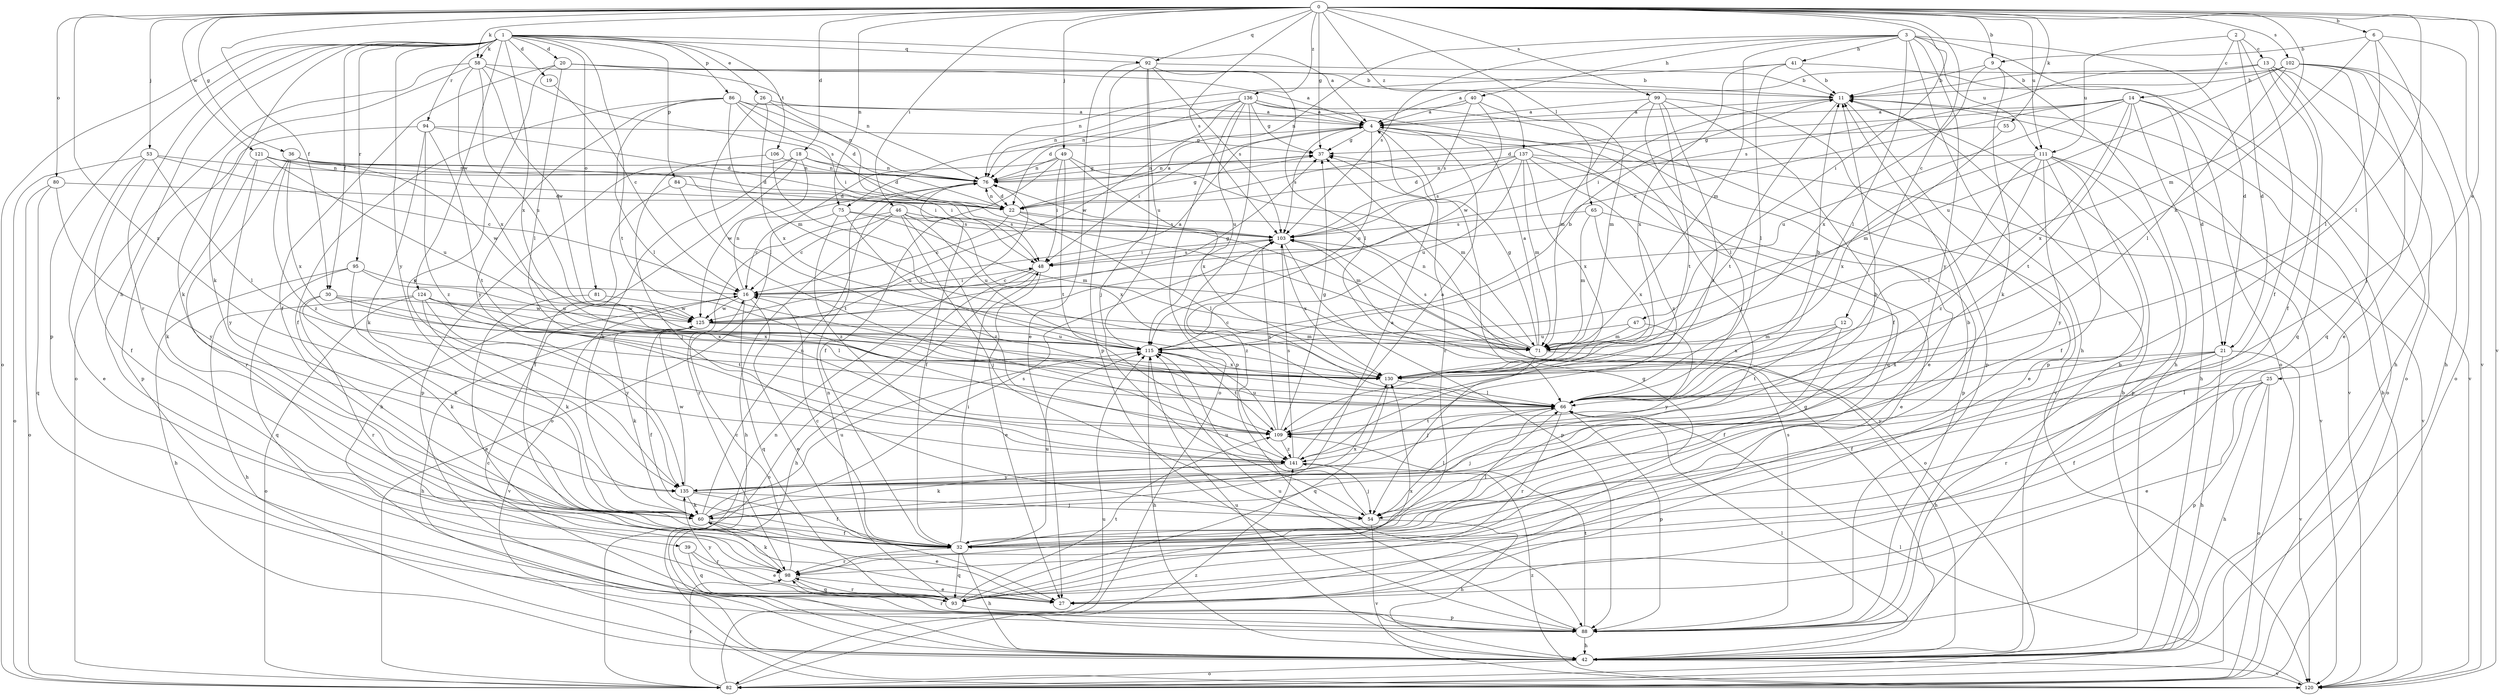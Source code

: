 strict digraph  {
0;
1;
2;
3;
4;
6;
9;
11;
12;
13;
14;
16;
18;
19;
20;
21;
22;
25;
26;
27;
30;
32;
36;
37;
39;
40;
41;
42;
46;
47;
48;
49;
53;
54;
55;
58;
60;
65;
66;
71;
75;
76;
80;
81;
82;
84;
86;
88;
92;
93;
94;
95;
98;
99;
102;
103;
106;
109;
111;
115;
120;
121;
124;
125;
130;
135;
136;
137;
141;
0 -> 6  [label=b];
0 -> 9  [label=b];
0 -> 12  [label=c];
0 -> 18  [label=d];
0 -> 25  [label=e];
0 -> 30  [label=f];
0 -> 36  [label=g];
0 -> 37  [label=g];
0 -> 46  [label=i];
0 -> 47  [label=i];
0 -> 49  [label=j];
0 -> 53  [label=j];
0 -> 55  [label=k];
0 -> 58  [label=k];
0 -> 65  [label=l];
0 -> 66  [label=l];
0 -> 71  [label=m];
0 -> 75  [label=n];
0 -> 80  [label=o];
0 -> 92  [label=q];
0 -> 99  [label=s];
0 -> 102  [label=s];
0 -> 103  [label=s];
0 -> 111  [label=u];
0 -> 120  [label=v];
0 -> 121  [label=w];
0 -> 136  [label=z];
0 -> 137  [label=z];
0 -> 141  [label=z];
1 -> 4  [label=a];
1 -> 19  [label=d];
1 -> 20  [label=d];
1 -> 26  [label=e];
1 -> 30  [label=f];
1 -> 39  [label=h];
1 -> 58  [label=k];
1 -> 60  [label=k];
1 -> 81  [label=o];
1 -> 82  [label=o];
1 -> 84  [label=p];
1 -> 86  [label=p];
1 -> 88  [label=p];
1 -> 92  [label=q];
1 -> 94  [label=r];
1 -> 95  [label=r];
1 -> 98  [label=r];
1 -> 106  [label=t];
1 -> 109  [label=t];
1 -> 124  [label=w];
1 -> 130  [label=x];
1 -> 135  [label=y];
2 -> 13  [label=c];
2 -> 14  [label=c];
2 -> 21  [label=d];
2 -> 32  [label=f];
2 -> 111  [label=u];
3 -> 21  [label=d];
3 -> 40  [label=h];
3 -> 41  [label=h];
3 -> 42  [label=h];
3 -> 66  [label=l];
3 -> 71  [label=m];
3 -> 75  [label=n];
3 -> 82  [label=o];
3 -> 103  [label=s];
3 -> 111  [label=u];
3 -> 135  [label=y];
4 -> 27  [label=e];
4 -> 37  [label=g];
4 -> 48  [label=i];
4 -> 93  [label=q];
4 -> 98  [label=r];
4 -> 103  [label=s];
4 -> 115  [label=u];
6 -> 9  [label=b];
6 -> 54  [label=j];
6 -> 66  [label=l];
6 -> 120  [label=v];
6 -> 130  [label=x];
9 -> 11  [label=b];
9 -> 42  [label=h];
9 -> 60  [label=k];
9 -> 130  [label=x];
11 -> 4  [label=a];
11 -> 48  [label=i];
11 -> 88  [label=p];
11 -> 109  [label=t];
11 -> 120  [label=v];
12 -> 32  [label=f];
12 -> 71  [label=m];
12 -> 109  [label=t];
12 -> 130  [label=x];
13 -> 11  [label=b];
13 -> 32  [label=f];
13 -> 42  [label=h];
13 -> 82  [label=o];
13 -> 93  [label=q];
13 -> 103  [label=s];
14 -> 4  [label=a];
14 -> 16  [label=c];
14 -> 21  [label=d];
14 -> 22  [label=d];
14 -> 42  [label=h];
14 -> 82  [label=o];
14 -> 109  [label=t];
14 -> 115  [label=u];
14 -> 130  [label=x];
16 -> 27  [label=e];
16 -> 48  [label=i];
16 -> 76  [label=n];
16 -> 93  [label=q];
16 -> 120  [label=v];
16 -> 125  [label=w];
18 -> 22  [label=d];
18 -> 42  [label=h];
18 -> 60  [label=k];
18 -> 76  [label=n];
18 -> 88  [label=p];
18 -> 125  [label=w];
19 -> 16  [label=c];
20 -> 4  [label=a];
20 -> 11  [label=b];
20 -> 32  [label=f];
20 -> 66  [label=l];
20 -> 76  [label=n];
20 -> 135  [label=y];
21 -> 32  [label=f];
21 -> 42  [label=h];
21 -> 98  [label=r];
21 -> 120  [label=v];
21 -> 130  [label=x];
21 -> 135  [label=y];
22 -> 4  [label=a];
22 -> 16  [label=c];
22 -> 37  [label=g];
22 -> 66  [label=l];
22 -> 71  [label=m];
22 -> 76  [label=n];
22 -> 103  [label=s];
25 -> 27  [label=e];
25 -> 32  [label=f];
25 -> 42  [label=h];
25 -> 66  [label=l];
25 -> 82  [label=o];
25 -> 88  [label=p];
26 -> 4  [label=a];
26 -> 66  [label=l];
26 -> 71  [label=m];
26 -> 130  [label=x];
30 -> 60  [label=k];
30 -> 98  [label=r];
30 -> 109  [label=t];
30 -> 125  [label=w];
30 -> 130  [label=x];
32 -> 11  [label=b];
32 -> 16  [label=c];
32 -> 42  [label=h];
32 -> 48  [label=i];
32 -> 66  [label=l];
32 -> 93  [label=q];
32 -> 98  [label=r];
32 -> 115  [label=u];
36 -> 48  [label=i];
36 -> 76  [label=n];
36 -> 98  [label=r];
36 -> 125  [label=w];
36 -> 130  [label=x];
36 -> 141  [label=z];
37 -> 76  [label=n];
39 -> 27  [label=e];
39 -> 93  [label=q];
39 -> 98  [label=r];
40 -> 4  [label=a];
40 -> 71  [label=m];
40 -> 76  [label=n];
40 -> 103  [label=s];
40 -> 125  [label=w];
41 -> 11  [label=b];
41 -> 66  [label=l];
41 -> 76  [label=n];
41 -> 120  [label=v];
41 -> 130  [label=x];
42 -> 37  [label=g];
42 -> 66  [label=l];
42 -> 82  [label=o];
42 -> 115  [label=u];
42 -> 120  [label=v];
46 -> 16  [label=c];
46 -> 42  [label=h];
46 -> 54  [label=j];
46 -> 98  [label=r];
46 -> 103  [label=s];
46 -> 115  [label=u];
46 -> 130  [label=x];
46 -> 141  [label=z];
47 -> 71  [label=m];
47 -> 115  [label=u];
47 -> 135  [label=y];
48 -> 16  [label=c];
48 -> 27  [label=e];
48 -> 42  [label=h];
48 -> 82  [label=o];
48 -> 103  [label=s];
49 -> 32  [label=f];
49 -> 48  [label=i];
49 -> 71  [label=m];
49 -> 76  [label=n];
49 -> 82  [label=o];
49 -> 109  [label=t];
49 -> 130  [label=x];
53 -> 16  [label=c];
53 -> 27  [label=e];
53 -> 32  [label=f];
53 -> 66  [label=l];
53 -> 76  [label=n];
53 -> 82  [label=o];
54 -> 42  [label=h];
54 -> 66  [label=l];
54 -> 115  [label=u];
54 -> 120  [label=v];
55 -> 37  [label=g];
55 -> 71  [label=m];
58 -> 11  [label=b];
58 -> 60  [label=k];
58 -> 82  [label=o];
58 -> 103  [label=s];
58 -> 115  [label=u];
58 -> 125  [label=w];
58 -> 130  [label=x];
60 -> 4  [label=a];
60 -> 27  [label=e];
60 -> 32  [label=f];
60 -> 76  [label=n];
60 -> 103  [label=s];
60 -> 115  [label=u];
60 -> 130  [label=x];
65 -> 27  [label=e];
65 -> 71  [label=m];
65 -> 103  [label=s];
65 -> 130  [label=x];
66 -> 11  [label=b];
66 -> 54  [label=j];
66 -> 88  [label=p];
66 -> 98  [label=r];
66 -> 109  [label=t];
71 -> 4  [label=a];
71 -> 16  [label=c];
71 -> 37  [label=g];
71 -> 42  [label=h];
71 -> 54  [label=j];
71 -> 76  [label=n];
71 -> 103  [label=s];
75 -> 16  [label=c];
75 -> 71  [label=m];
75 -> 103  [label=s];
75 -> 115  [label=u];
75 -> 141  [label=z];
76 -> 22  [label=d];
76 -> 32  [label=f];
76 -> 37  [label=g];
80 -> 22  [label=d];
80 -> 82  [label=o];
80 -> 93  [label=q];
80 -> 135  [label=y];
81 -> 27  [label=e];
81 -> 125  [label=w];
82 -> 11  [label=b];
82 -> 98  [label=r];
82 -> 115  [label=u];
82 -> 141  [label=z];
84 -> 22  [label=d];
84 -> 32  [label=f];
84 -> 109  [label=t];
86 -> 4  [label=a];
86 -> 22  [label=d];
86 -> 32  [label=f];
86 -> 48  [label=i];
86 -> 66  [label=l];
86 -> 71  [label=m];
86 -> 76  [label=n];
86 -> 135  [label=y];
88 -> 11  [label=b];
88 -> 16  [label=c];
88 -> 42  [label=h];
88 -> 98  [label=r];
88 -> 103  [label=s];
88 -> 109  [label=t];
88 -> 115  [label=u];
92 -> 11  [label=b];
92 -> 27  [label=e];
92 -> 54  [label=j];
92 -> 66  [label=l];
92 -> 88  [label=p];
92 -> 103  [label=s];
92 -> 115  [label=u];
93 -> 37  [label=g];
93 -> 76  [label=n];
93 -> 88  [label=p];
93 -> 98  [label=r];
93 -> 109  [label=t];
93 -> 130  [label=x];
93 -> 135  [label=y];
94 -> 22  [label=d];
94 -> 37  [label=g];
94 -> 60  [label=k];
94 -> 88  [label=p];
94 -> 109  [label=t];
94 -> 141  [label=z];
95 -> 16  [label=c];
95 -> 42  [label=h];
95 -> 60  [label=k];
95 -> 93  [label=q];
95 -> 115  [label=u];
98 -> 16  [label=c];
98 -> 27  [label=e];
98 -> 60  [label=k];
98 -> 93  [label=q];
99 -> 4  [label=a];
99 -> 32  [label=f];
99 -> 66  [label=l];
99 -> 71  [label=m];
99 -> 88  [label=p];
99 -> 109  [label=t];
99 -> 141  [label=z];
102 -> 4  [label=a];
102 -> 11  [label=b];
102 -> 27  [label=e];
102 -> 42  [label=h];
102 -> 66  [label=l];
102 -> 82  [label=o];
102 -> 93  [label=q];
102 -> 115  [label=u];
103 -> 48  [label=i];
103 -> 82  [label=o];
103 -> 88  [label=p];
103 -> 130  [label=x];
103 -> 141  [label=z];
106 -> 54  [label=j];
106 -> 66  [label=l];
106 -> 76  [label=n];
109 -> 37  [label=g];
109 -> 103  [label=s];
109 -> 115  [label=u];
109 -> 141  [label=z];
111 -> 27  [label=e];
111 -> 32  [label=f];
111 -> 66  [label=l];
111 -> 76  [label=n];
111 -> 88  [label=p];
111 -> 120  [label=v];
111 -> 130  [label=x];
111 -> 135  [label=y];
111 -> 141  [label=z];
115 -> 11  [label=b];
115 -> 42  [label=h];
115 -> 109  [label=t];
115 -> 130  [label=x];
120 -> 11  [label=b];
120 -> 66  [label=l];
120 -> 76  [label=n];
120 -> 141  [label=z];
121 -> 22  [label=d];
121 -> 48  [label=i];
121 -> 60  [label=k];
121 -> 76  [label=n];
121 -> 115  [label=u];
121 -> 135  [label=y];
124 -> 42  [label=h];
124 -> 60  [label=k];
124 -> 66  [label=l];
124 -> 82  [label=o];
124 -> 125  [label=w];
124 -> 130  [label=x];
124 -> 135  [label=y];
125 -> 4  [label=a];
125 -> 32  [label=f];
125 -> 37  [label=g];
125 -> 42  [label=h];
125 -> 60  [label=k];
125 -> 71  [label=m];
125 -> 115  [label=u];
130 -> 66  [label=l];
130 -> 93  [label=q];
135 -> 11  [label=b];
135 -> 32  [label=f];
135 -> 54  [label=j];
135 -> 60  [label=k];
135 -> 125  [label=w];
136 -> 4  [label=a];
136 -> 22  [label=d];
136 -> 37  [label=g];
136 -> 54  [label=j];
136 -> 76  [label=n];
136 -> 82  [label=o];
136 -> 88  [label=p];
136 -> 115  [label=u];
136 -> 120  [label=v];
136 -> 125  [label=w];
137 -> 22  [label=d];
137 -> 71  [label=m];
137 -> 76  [label=n];
137 -> 88  [label=p];
137 -> 103  [label=s];
137 -> 115  [label=u];
137 -> 120  [label=v];
137 -> 130  [label=x];
137 -> 141  [label=z];
141 -> 4  [label=a];
141 -> 54  [label=j];
141 -> 60  [label=k];
141 -> 103  [label=s];
141 -> 135  [label=y];
}
